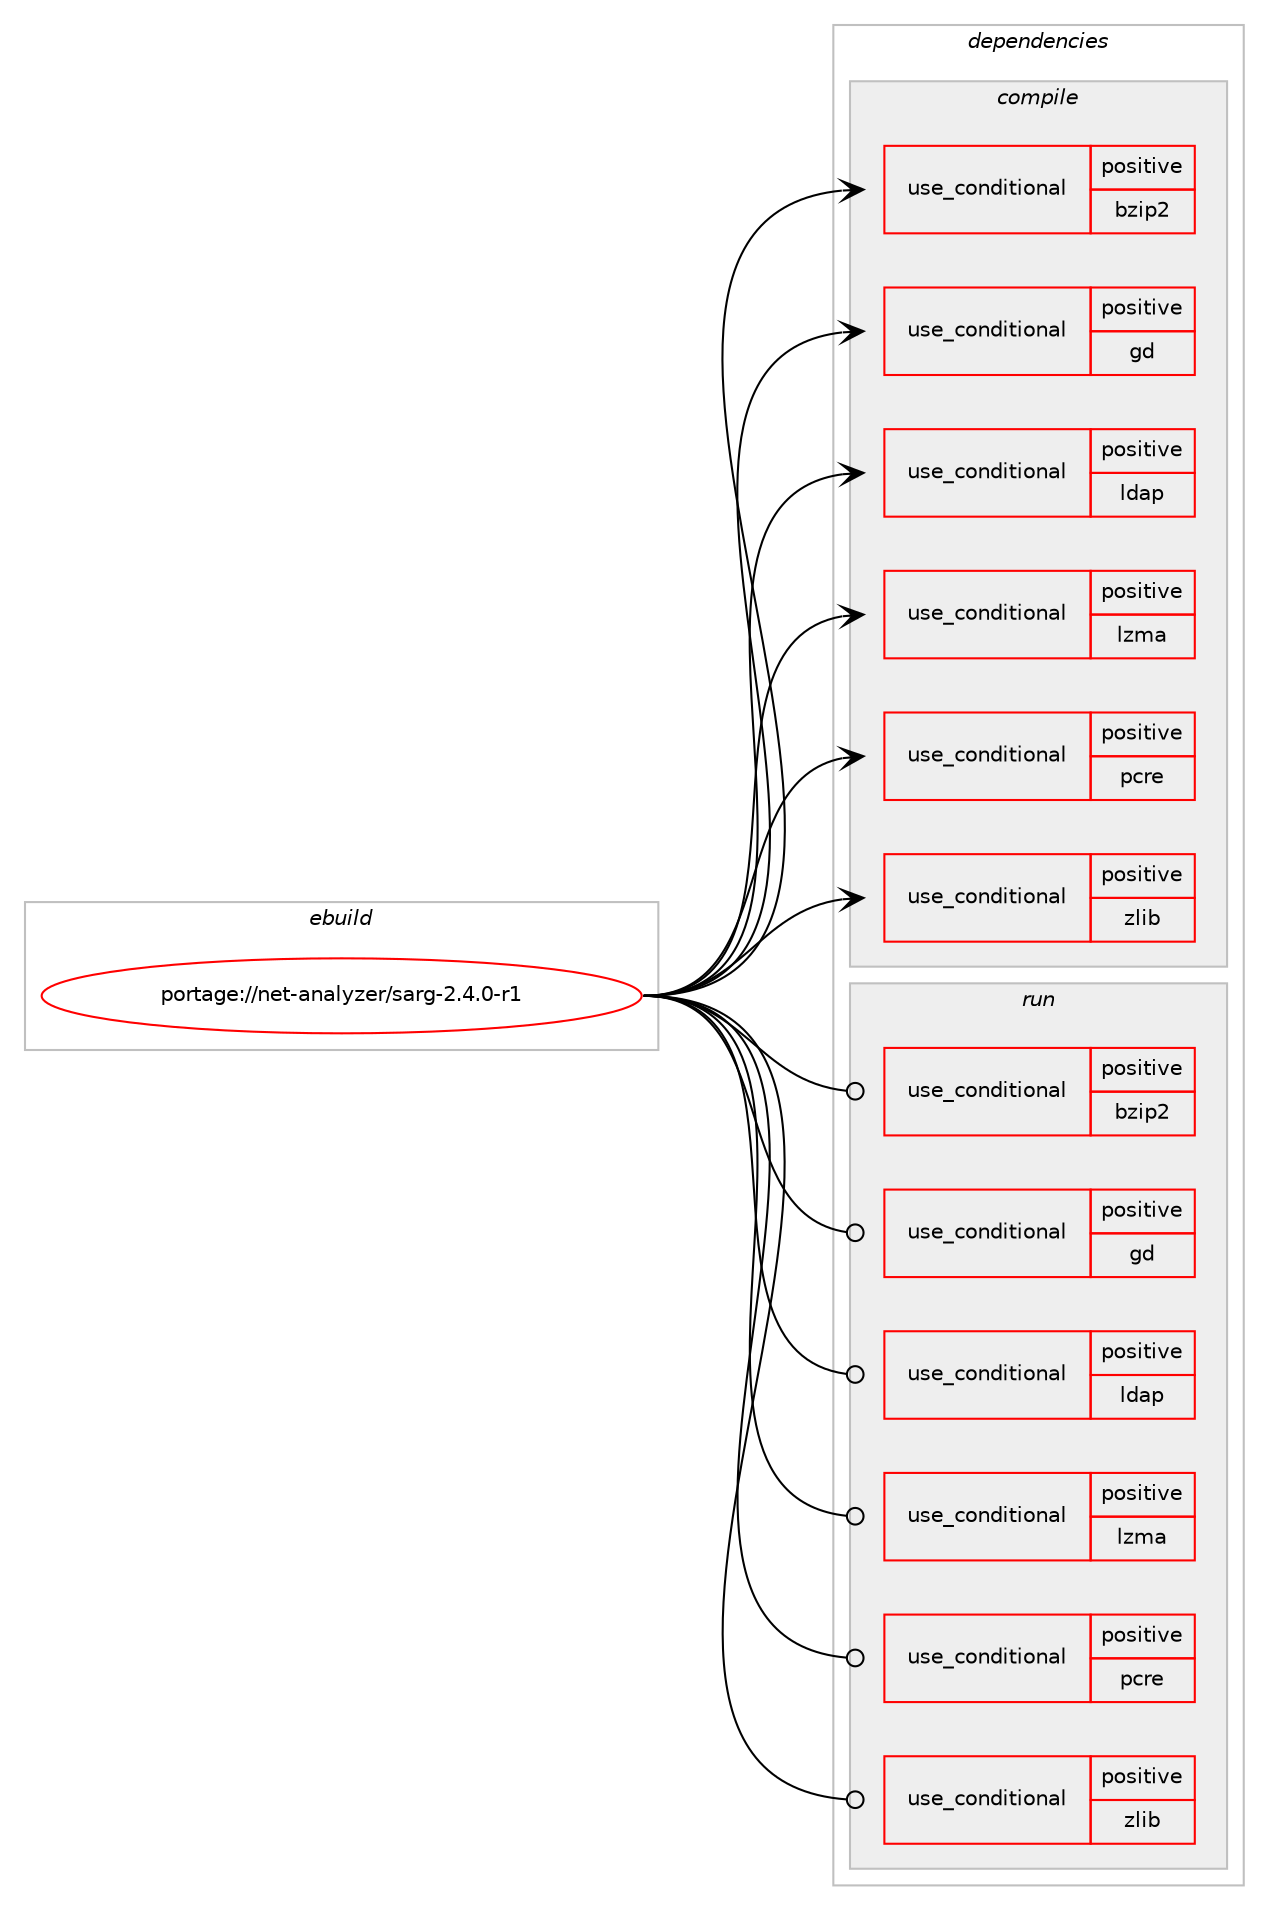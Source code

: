 digraph prolog {

# *************
# Graph options
# *************

newrank=true;
concentrate=true;
compound=true;
graph [rankdir=LR,fontname=Helvetica,fontsize=10,ranksep=1.5];#, ranksep=2.5, nodesep=0.2];
edge  [arrowhead=vee];
node  [fontname=Helvetica,fontsize=10];

# **********
# The ebuild
# **********

subgraph cluster_leftcol {
color=gray;
rank=same;
label=<<i>ebuild</i>>;
id [label="portage://net-analyzer/sarg-2.4.0-r1", color=red, width=4, href="../net-analyzer/sarg-2.4.0-r1.svg"];
}

# ****************
# The dependencies
# ****************

subgraph cluster_midcol {
color=gray;
label=<<i>dependencies</i>>;
subgraph cluster_compile {
fillcolor="#eeeeee";
style=filled;
label=<<i>compile</i>>;
subgraph cond85718 {
dependency174964 [label=<<TABLE BORDER="0" CELLBORDER="1" CELLSPACING="0" CELLPADDING="4"><TR><TD ROWSPAN="3" CELLPADDING="10">use_conditional</TD></TR><TR><TD>positive</TD></TR><TR><TD>bzip2</TD></TR></TABLE>>, shape=none, color=red];
# *** BEGIN UNKNOWN DEPENDENCY TYPE (TODO) ***
# dependency174964 -> package_dependency(portage://net-analyzer/sarg-2.4.0-r1,install,no,app-arch,bzip2,none,[,,],[],[])
# *** END UNKNOWN DEPENDENCY TYPE (TODO) ***

}
id:e -> dependency174964:w [weight=20,style="solid",arrowhead="vee"];
subgraph cond85719 {
dependency174965 [label=<<TABLE BORDER="0" CELLBORDER="1" CELLSPACING="0" CELLPADDING="4"><TR><TD ROWSPAN="3" CELLPADDING="10">use_conditional</TD></TR><TR><TD>positive</TD></TR><TR><TD>gd</TD></TR></TABLE>>, shape=none, color=red];
# *** BEGIN UNKNOWN DEPENDENCY TYPE (TODO) ***
# dependency174965 -> package_dependency(portage://net-analyzer/sarg-2.4.0-r1,install,no,media-libs,gd,none,[,,],[],[use(enable(png),none),use(enable(truetype),none)])
# *** END UNKNOWN DEPENDENCY TYPE (TODO) ***

}
id:e -> dependency174965:w [weight=20,style="solid",arrowhead="vee"];
subgraph cond85720 {
dependency174966 [label=<<TABLE BORDER="0" CELLBORDER="1" CELLSPACING="0" CELLPADDING="4"><TR><TD ROWSPAN="3" CELLPADDING="10">use_conditional</TD></TR><TR><TD>positive</TD></TR><TR><TD>ldap</TD></TR></TABLE>>, shape=none, color=red];
# *** BEGIN UNKNOWN DEPENDENCY TYPE (TODO) ***
# dependency174966 -> package_dependency(portage://net-analyzer/sarg-2.4.0-r1,install,no,net-nds,openldap,none,[,,],any_same_slot,[])
# *** END UNKNOWN DEPENDENCY TYPE (TODO) ***

}
id:e -> dependency174966:w [weight=20,style="solid",arrowhead="vee"];
subgraph cond85721 {
dependency174967 [label=<<TABLE BORDER="0" CELLBORDER="1" CELLSPACING="0" CELLPADDING="4"><TR><TD ROWSPAN="3" CELLPADDING="10">use_conditional</TD></TR><TR><TD>positive</TD></TR><TR><TD>lzma</TD></TR></TABLE>>, shape=none, color=red];
# *** BEGIN UNKNOWN DEPENDENCY TYPE (TODO) ***
# dependency174967 -> package_dependency(portage://net-analyzer/sarg-2.4.0-r1,install,no,app-arch,xz-utils,none,[,,],[],[])
# *** END UNKNOWN DEPENDENCY TYPE (TODO) ***

}
id:e -> dependency174967:w [weight=20,style="solid",arrowhead="vee"];
subgraph cond85722 {
dependency174968 [label=<<TABLE BORDER="0" CELLBORDER="1" CELLSPACING="0" CELLPADDING="4"><TR><TD ROWSPAN="3" CELLPADDING="10">use_conditional</TD></TR><TR><TD>positive</TD></TR><TR><TD>pcre</TD></TR></TABLE>>, shape=none, color=red];
# *** BEGIN UNKNOWN DEPENDENCY TYPE (TODO) ***
# dependency174968 -> package_dependency(portage://net-analyzer/sarg-2.4.0-r1,install,no,dev-libs,libpcre,none,[,,],[],[])
# *** END UNKNOWN DEPENDENCY TYPE (TODO) ***

}
id:e -> dependency174968:w [weight=20,style="solid",arrowhead="vee"];
subgraph cond85723 {
dependency174969 [label=<<TABLE BORDER="0" CELLBORDER="1" CELLSPACING="0" CELLPADDING="4"><TR><TD ROWSPAN="3" CELLPADDING="10">use_conditional</TD></TR><TR><TD>positive</TD></TR><TR><TD>zlib</TD></TR></TABLE>>, shape=none, color=red];
# *** BEGIN UNKNOWN DEPENDENCY TYPE (TODO) ***
# dependency174969 -> package_dependency(portage://net-analyzer/sarg-2.4.0-r1,install,no,sys-libs,zlib,none,[,,],[],[])
# *** END UNKNOWN DEPENDENCY TYPE (TODO) ***

}
id:e -> dependency174969:w [weight=20,style="solid",arrowhead="vee"];
}
subgraph cluster_compileandrun {
fillcolor="#eeeeee";
style=filled;
label=<<i>compile and run</i>>;
}
subgraph cluster_run {
fillcolor="#eeeeee";
style=filled;
label=<<i>run</i>>;
subgraph cond85724 {
dependency174970 [label=<<TABLE BORDER="0" CELLBORDER="1" CELLSPACING="0" CELLPADDING="4"><TR><TD ROWSPAN="3" CELLPADDING="10">use_conditional</TD></TR><TR><TD>positive</TD></TR><TR><TD>bzip2</TD></TR></TABLE>>, shape=none, color=red];
# *** BEGIN UNKNOWN DEPENDENCY TYPE (TODO) ***
# dependency174970 -> package_dependency(portage://net-analyzer/sarg-2.4.0-r1,run,no,app-arch,bzip2,none,[,,],[],[])
# *** END UNKNOWN DEPENDENCY TYPE (TODO) ***

}
id:e -> dependency174970:w [weight=20,style="solid",arrowhead="odot"];
subgraph cond85725 {
dependency174971 [label=<<TABLE BORDER="0" CELLBORDER="1" CELLSPACING="0" CELLPADDING="4"><TR><TD ROWSPAN="3" CELLPADDING="10">use_conditional</TD></TR><TR><TD>positive</TD></TR><TR><TD>gd</TD></TR></TABLE>>, shape=none, color=red];
# *** BEGIN UNKNOWN DEPENDENCY TYPE (TODO) ***
# dependency174971 -> package_dependency(portage://net-analyzer/sarg-2.4.0-r1,run,no,media-libs,gd,none,[,,],[],[use(enable(png),none),use(enable(truetype),none)])
# *** END UNKNOWN DEPENDENCY TYPE (TODO) ***

}
id:e -> dependency174971:w [weight=20,style="solid",arrowhead="odot"];
subgraph cond85726 {
dependency174972 [label=<<TABLE BORDER="0" CELLBORDER="1" CELLSPACING="0" CELLPADDING="4"><TR><TD ROWSPAN="3" CELLPADDING="10">use_conditional</TD></TR><TR><TD>positive</TD></TR><TR><TD>ldap</TD></TR></TABLE>>, shape=none, color=red];
# *** BEGIN UNKNOWN DEPENDENCY TYPE (TODO) ***
# dependency174972 -> package_dependency(portage://net-analyzer/sarg-2.4.0-r1,run,no,net-nds,openldap,none,[,,],any_same_slot,[])
# *** END UNKNOWN DEPENDENCY TYPE (TODO) ***

}
id:e -> dependency174972:w [weight=20,style="solid",arrowhead="odot"];
subgraph cond85727 {
dependency174973 [label=<<TABLE BORDER="0" CELLBORDER="1" CELLSPACING="0" CELLPADDING="4"><TR><TD ROWSPAN="3" CELLPADDING="10">use_conditional</TD></TR><TR><TD>positive</TD></TR><TR><TD>lzma</TD></TR></TABLE>>, shape=none, color=red];
# *** BEGIN UNKNOWN DEPENDENCY TYPE (TODO) ***
# dependency174973 -> package_dependency(portage://net-analyzer/sarg-2.4.0-r1,run,no,app-arch,xz-utils,none,[,,],[],[])
# *** END UNKNOWN DEPENDENCY TYPE (TODO) ***

}
id:e -> dependency174973:w [weight=20,style="solid",arrowhead="odot"];
subgraph cond85728 {
dependency174974 [label=<<TABLE BORDER="0" CELLBORDER="1" CELLSPACING="0" CELLPADDING="4"><TR><TD ROWSPAN="3" CELLPADDING="10">use_conditional</TD></TR><TR><TD>positive</TD></TR><TR><TD>pcre</TD></TR></TABLE>>, shape=none, color=red];
# *** BEGIN UNKNOWN DEPENDENCY TYPE (TODO) ***
# dependency174974 -> package_dependency(portage://net-analyzer/sarg-2.4.0-r1,run,no,dev-libs,libpcre,none,[,,],[],[])
# *** END UNKNOWN DEPENDENCY TYPE (TODO) ***

}
id:e -> dependency174974:w [weight=20,style="solid",arrowhead="odot"];
subgraph cond85729 {
dependency174975 [label=<<TABLE BORDER="0" CELLBORDER="1" CELLSPACING="0" CELLPADDING="4"><TR><TD ROWSPAN="3" CELLPADDING="10">use_conditional</TD></TR><TR><TD>positive</TD></TR><TR><TD>zlib</TD></TR></TABLE>>, shape=none, color=red];
# *** BEGIN UNKNOWN DEPENDENCY TYPE (TODO) ***
# dependency174975 -> package_dependency(portage://net-analyzer/sarg-2.4.0-r1,run,no,sys-libs,zlib,none,[,,],[],[])
# *** END UNKNOWN DEPENDENCY TYPE (TODO) ***

}
id:e -> dependency174975:w [weight=20,style="solid",arrowhead="odot"];
}
}

# **************
# The candidates
# **************

subgraph cluster_choices {
rank=same;
color=gray;
label=<<i>candidates</i>>;

}

}
